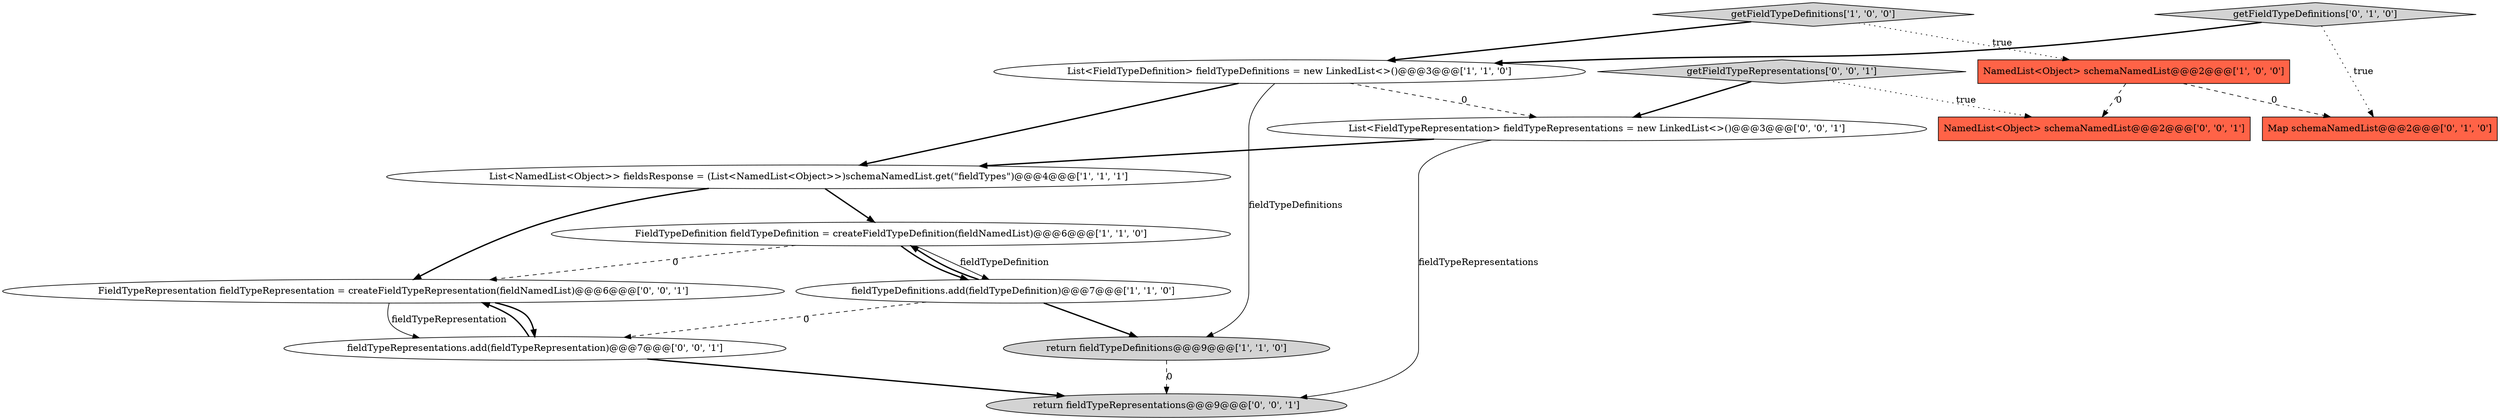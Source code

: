 digraph {
3 [style = filled, label = "List<FieldTypeDefinition> fieldTypeDefinitions = new LinkedList<>()@@@3@@@['1', '1', '0']", fillcolor = white, shape = ellipse image = "AAA0AAABBB1BBB"];
11 [style = filled, label = "fieldTypeRepresentations.add(fieldTypeRepresentation)@@@7@@@['0', '0', '1']", fillcolor = white, shape = ellipse image = "AAA0AAABBB3BBB"];
8 [style = filled, label = "getFieldTypeDefinitions['0', '1', '0']", fillcolor = lightgray, shape = diamond image = "AAA0AAABBB2BBB"];
13 [style = filled, label = "getFieldTypeRepresentations['0', '0', '1']", fillcolor = lightgray, shape = diamond image = "AAA0AAABBB3BBB"];
9 [style = filled, label = "NamedList<Object> schemaNamedList@@@2@@@['0', '0', '1']", fillcolor = tomato, shape = box image = "AAA0AAABBB3BBB"];
10 [style = filled, label = "List<FieldTypeRepresentation> fieldTypeRepresentations = new LinkedList<>()@@@3@@@['0', '0', '1']", fillcolor = white, shape = ellipse image = "AAA0AAABBB3BBB"];
14 [style = filled, label = "return fieldTypeRepresentations@@@9@@@['0', '0', '1']", fillcolor = lightgray, shape = ellipse image = "AAA0AAABBB3BBB"];
5 [style = filled, label = "NamedList<Object> schemaNamedList@@@2@@@['1', '0', '0']", fillcolor = tomato, shape = box image = "AAA1AAABBB1BBB"];
12 [style = filled, label = "FieldTypeRepresentation fieldTypeRepresentation = createFieldTypeRepresentation(fieldNamedList)@@@6@@@['0', '0', '1']", fillcolor = white, shape = ellipse image = "AAA0AAABBB3BBB"];
7 [style = filled, label = "Map schemaNamedList@@@2@@@['0', '1', '0']", fillcolor = tomato, shape = box image = "AAA1AAABBB2BBB"];
0 [style = filled, label = "return fieldTypeDefinitions@@@9@@@['1', '1', '0']", fillcolor = lightgray, shape = ellipse image = "AAA0AAABBB1BBB"];
2 [style = filled, label = "fieldTypeDefinitions.add(fieldTypeDefinition)@@@7@@@['1', '1', '0']", fillcolor = white, shape = ellipse image = "AAA0AAABBB1BBB"];
1 [style = filled, label = "FieldTypeDefinition fieldTypeDefinition = createFieldTypeDefinition(fieldNamedList)@@@6@@@['1', '1', '0']", fillcolor = white, shape = ellipse image = "AAA0AAABBB1BBB"];
4 [style = filled, label = "getFieldTypeDefinitions['1', '0', '0']", fillcolor = lightgray, shape = diamond image = "AAA0AAABBB1BBB"];
6 [style = filled, label = "List<NamedList<Object>> fieldsResponse = (List<NamedList<Object>>)schemaNamedList.get(\"fieldTypes\")@@@4@@@['1', '1', '1']", fillcolor = white, shape = ellipse image = "AAA0AAABBB1BBB"];
13->10 [style = bold, label=""];
4->5 [style = dotted, label="true"];
4->3 [style = bold, label=""];
11->14 [style = bold, label=""];
1->2 [style = solid, label="fieldTypeDefinition"];
2->1 [style = bold, label=""];
8->3 [style = bold, label=""];
12->11 [style = bold, label=""];
8->7 [style = dotted, label="true"];
3->6 [style = bold, label=""];
5->9 [style = dashed, label="0"];
11->12 [style = bold, label=""];
10->6 [style = bold, label=""];
0->14 [style = dashed, label="0"];
6->1 [style = bold, label=""];
1->12 [style = dashed, label="0"];
2->0 [style = bold, label=""];
12->11 [style = solid, label="fieldTypeRepresentation"];
2->11 [style = dashed, label="0"];
1->2 [style = bold, label=""];
3->10 [style = dashed, label="0"];
3->0 [style = solid, label="fieldTypeDefinitions"];
5->7 [style = dashed, label="0"];
6->12 [style = bold, label=""];
10->14 [style = solid, label="fieldTypeRepresentations"];
13->9 [style = dotted, label="true"];
}
